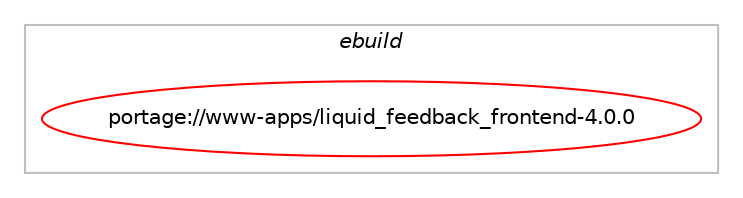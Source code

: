 digraph prolog {

# *************
# Graph options
# *************

newrank=true;
concentrate=true;
compound=true;
graph [rankdir=LR,fontname=Helvetica,fontsize=10,ranksep=1.5];#, ranksep=2.5, nodesep=0.2];
edge  [arrowhead=vee];
node  [fontname=Helvetica,fontsize=10];

# **********
# The ebuild
# **********

subgraph cluster_leftcol {
color=gray;
label=<<i>ebuild</i>>;
id [label="portage://www-apps/liquid_feedback_frontend-4.0.0", color=red, width=4, href="../www-apps/liquid_feedback_frontend-4.0.0.svg"];
}

# ****************
# The dependencies
# ****************

subgraph cluster_midcol {
color=gray;
label=<<i>dependencies</i>>;
subgraph cluster_compile {
fillcolor="#eeeeee";
style=filled;
label=<<i>compile</i>>;
# *** BEGIN UNKNOWN DEPENDENCY TYPE (TODO) ***
# id -> equal(package_dependency(portage://www-apps/liquid_feedback_frontend-4.0.0,install,no,www-apps,liquid_feedback_core,tilde,[4.2.2,,,4.2.2],[],[]))
# *** END UNKNOWN DEPENDENCY TYPE (TODO) ***

# *** BEGIN UNKNOWN DEPENDENCY TYPE (TODO) ***
# id -> equal(package_dependency(portage://www-apps/liquid_feedback_frontend-4.0.0,install,no,www-apps,webmcp,greaterequal,[2.2.1,,,2.2.1],[],[]))
# *** END UNKNOWN DEPENDENCY TYPE (TODO) ***

# *** BEGIN UNKNOWN DEPENDENCY TYPE (TODO) ***
# id -> equal(package_dependency(portage://www-apps/liquid_feedback_frontend-4.0.0,install,no,www-servers,moonbridge,tilde,[1.1.3,,,1.1.3],[],[]))
# *** END UNKNOWN DEPENDENCY TYPE (TODO) ***

}
subgraph cluster_compileandrun {
fillcolor="#eeeeee";
style=filled;
label=<<i>compile and run</i>>;
}
subgraph cluster_run {
fillcolor="#eeeeee";
style=filled;
label=<<i>run</i>>;
# *** BEGIN UNKNOWN DEPENDENCY TYPE (TODO) ***
# id -> equal(package_dependency(portage://www-apps/liquid_feedback_frontend-4.0.0,run,no,www-apps,liquid_feedback_core,tilde,[4.2.2,,,4.2.2],[],[]))
# *** END UNKNOWN DEPENDENCY TYPE (TODO) ***

# *** BEGIN UNKNOWN DEPENDENCY TYPE (TODO) ***
# id -> equal(package_dependency(portage://www-apps/liquid_feedback_frontend-4.0.0,run,no,www-apps,webmcp,greaterequal,[2.2.1,,,2.2.1],[],[]))
# *** END UNKNOWN DEPENDENCY TYPE (TODO) ***

# *** BEGIN UNKNOWN DEPENDENCY TYPE (TODO) ***
# id -> equal(package_dependency(portage://www-apps/liquid_feedback_frontend-4.0.0,run,no,www-servers,moonbridge,tilde,[1.1.3,,,1.1.3],[],[]))
# *** END UNKNOWN DEPENDENCY TYPE (TODO) ***

}
}

# **************
# The candidates
# **************

subgraph cluster_choices {
rank=same;
color=gray;
label=<<i>candidates</i>>;

}

}
